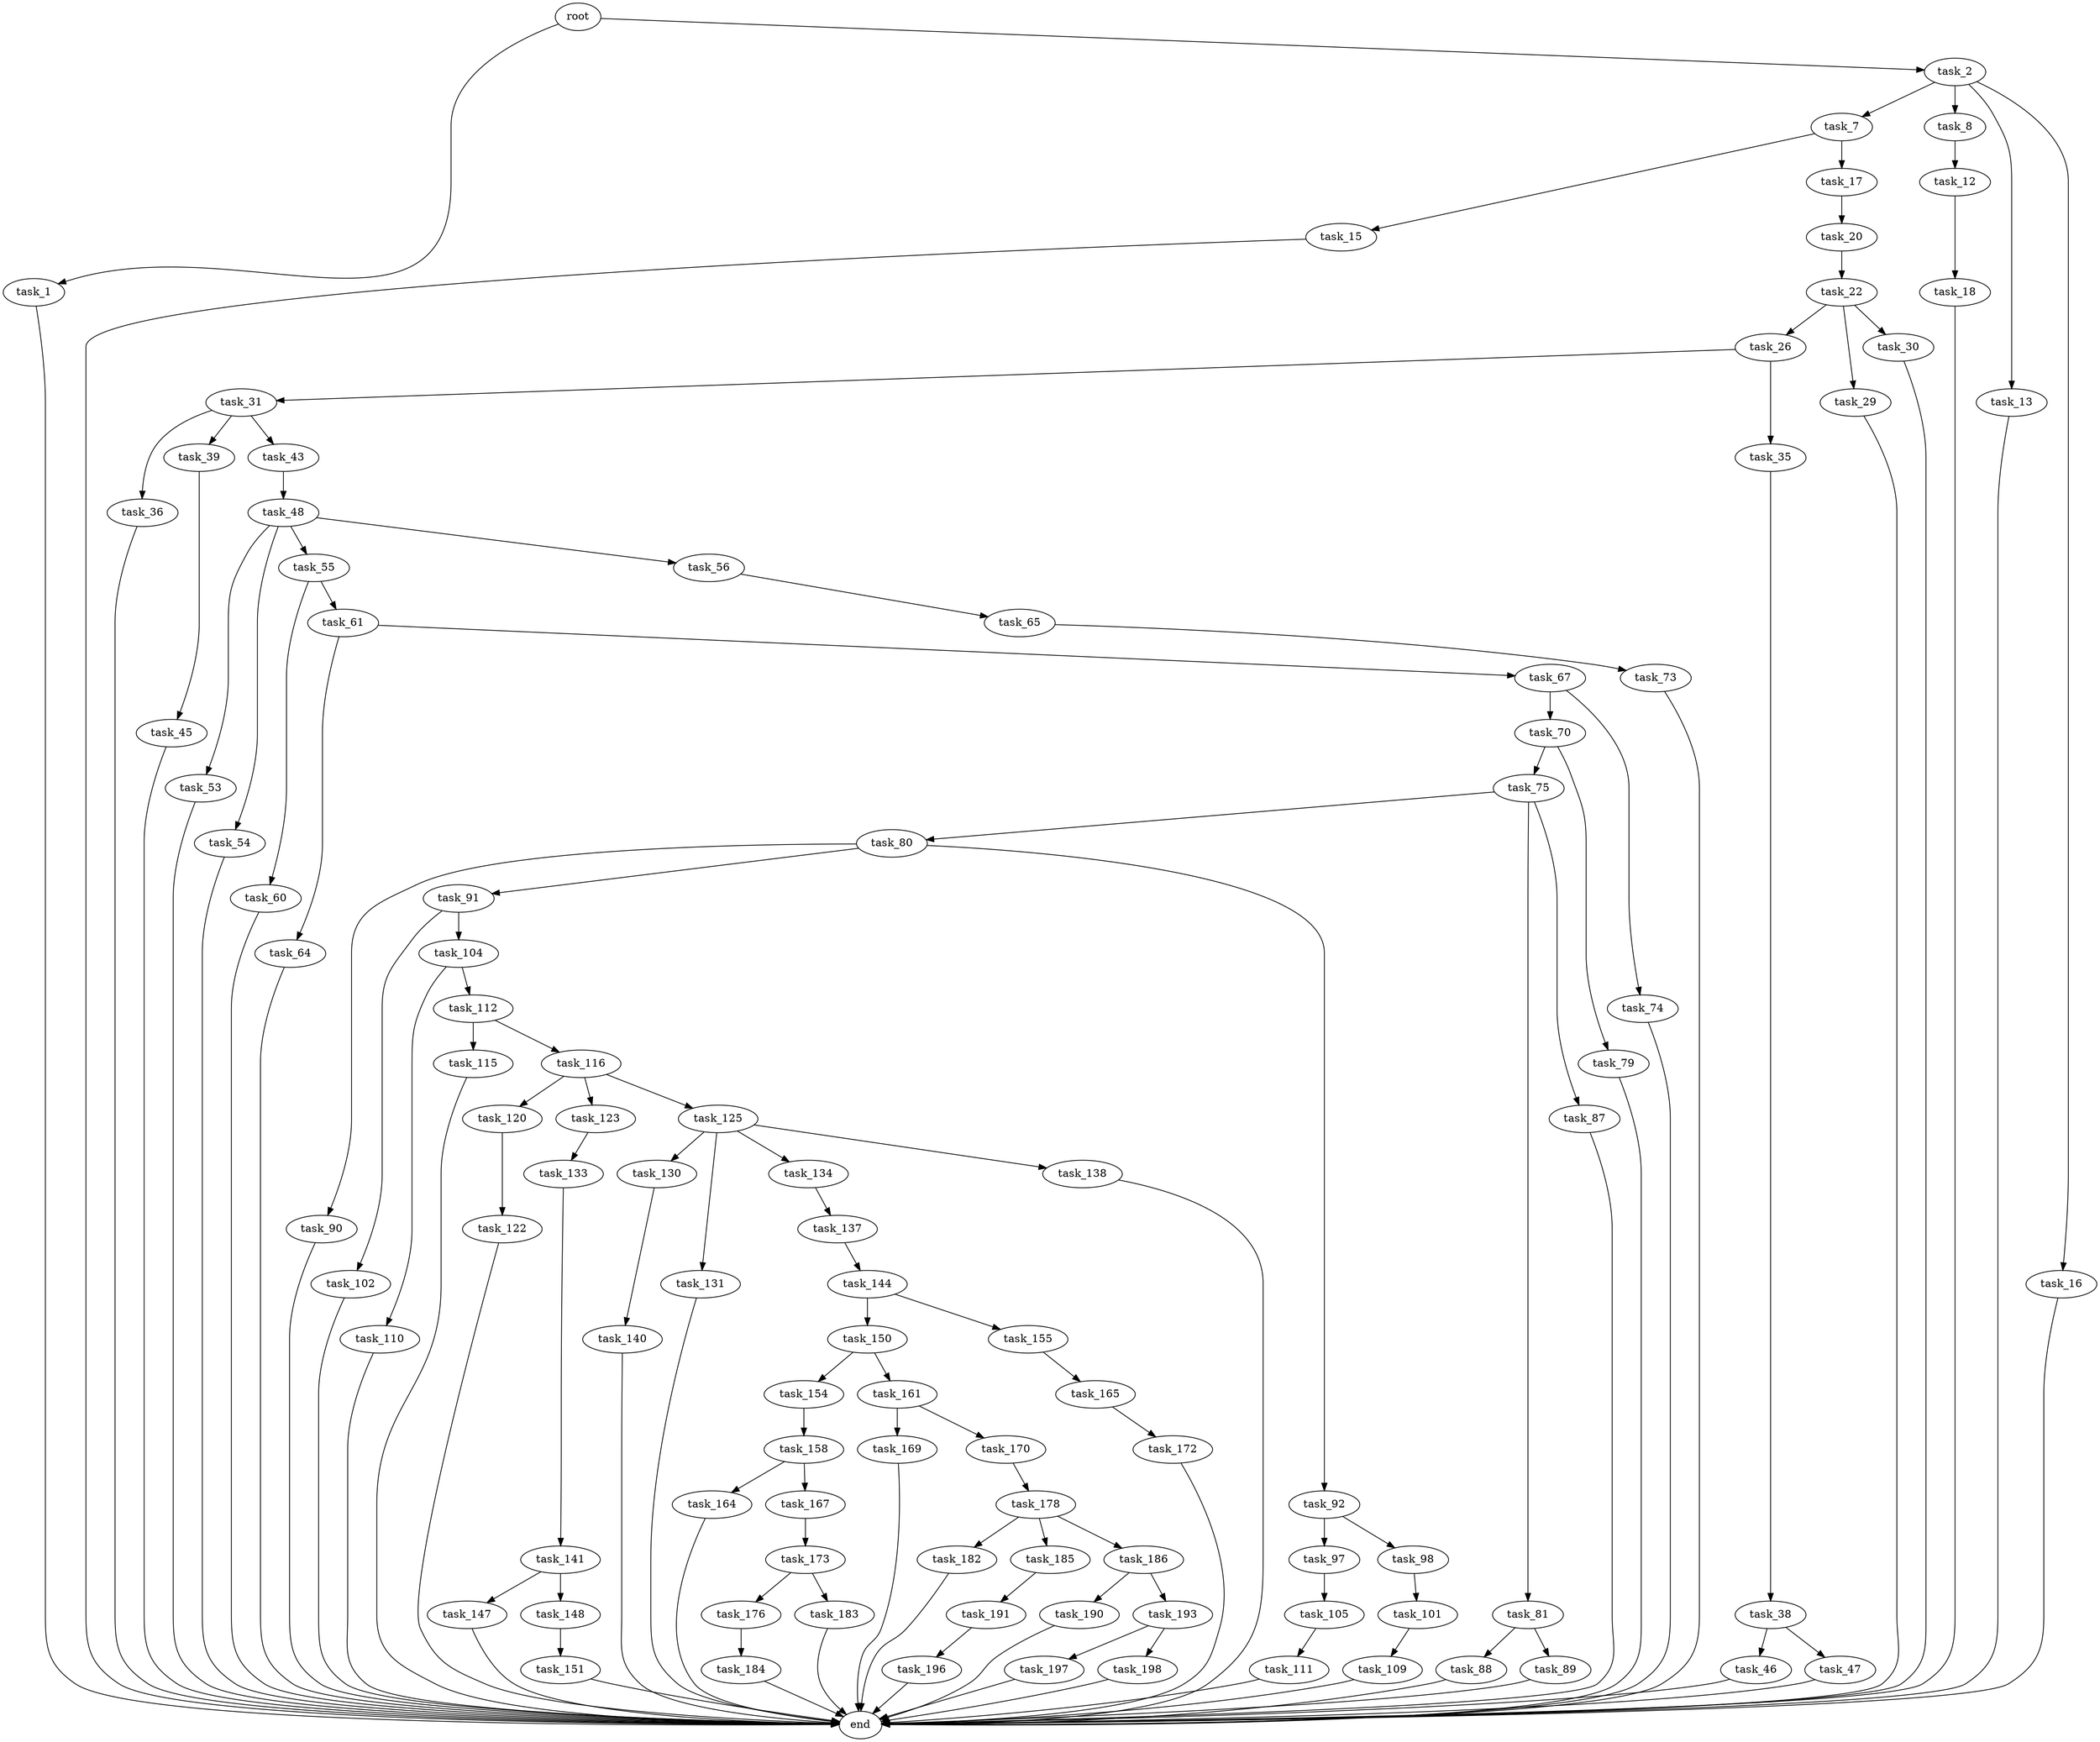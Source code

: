 digraph G {
  root [size="0.000000"];
  task_1 [size="89966693028.000000"];
  task_2 [size="708408516850.000000"];
  task_7 [size="6187742467.000000"];
  task_8 [size="134217728000.000000"];
  task_12 [size="435311483936.000000"];
  task_13 [size="2119426754.000000"];
  task_15 [size="29911647515.000000"];
  task_16 [size="71078025776.000000"];
  task_17 [size="18483779548.000000"];
  task_18 [size="13386551480.000000"];
  task_20 [size="97531807225.000000"];
  task_22 [size="24523747752.000000"];
  task_26 [size="948125158588.000000"];
  task_29 [size="68719476736.000000"];
  task_30 [size="351820662112.000000"];
  task_31 [size="8589934592.000000"];
  task_35 [size="87378244651.000000"];
  task_36 [size="368293445632.000000"];
  task_38 [size="8589934592.000000"];
  task_39 [size="8589934592.000000"];
  task_43 [size="68719476736.000000"];
  task_45 [size="34607419951.000000"];
  task_46 [size="8589934592.000000"];
  task_47 [size="46751165217.000000"];
  task_48 [size="39932387265.000000"];
  task_53 [size="782757789696.000000"];
  task_54 [size="549755813888.000000"];
  task_55 [size="782757789696.000000"];
  task_56 [size="890754961.000000"];
  task_60 [size="1751435827.000000"];
  task_61 [size="782757789696.000000"];
  task_64 [size="68719476736.000000"];
  task_65 [size="3836094022.000000"];
  task_67 [size="8589934592.000000"];
  task_70 [size="26626506531.000000"];
  task_73 [size="134217728000.000000"];
  task_74 [size="8589934592.000000"];
  task_75 [size="8589934592.000000"];
  task_79 [size="12547229760.000000"];
  task_80 [size="8589934592.000000"];
  task_81 [size="28991029248.000000"];
  task_87 [size="773212431116.000000"];
  task_88 [size="1927110153.000000"];
  task_89 [size="28991029248.000000"];
  task_90 [size="94472738757.000000"];
  task_91 [size="36717987060.000000"];
  task_92 [size="231928233984.000000"];
  task_97 [size="782757789696.000000"];
  task_98 [size="497535421515.000000"];
  task_101 [size="782757789696.000000"];
  task_102 [size="2599981731.000000"];
  task_104 [size="581297284306.000000"];
  task_105 [size="522666152277.000000"];
  task_109 [size="782757789696.000000"];
  task_110 [size="6224296865.000000"];
  task_111 [size="1778468268.000000"];
  task_112 [size="1073741824000.000000"];
  task_115 [size="1073741824000.000000"];
  task_116 [size="1073741824000.000000"];
  task_120 [size="368293445632.000000"];
  task_122 [size="1073741824000.000000"];
  task_123 [size="326005040416.000000"];
  task_125 [size="549755813888.000000"];
  task_130 [size="182890955467.000000"];
  task_131 [size="173126434495.000000"];
  task_133 [size="1073741824000.000000"];
  task_134 [size="1073741824000.000000"];
  task_137 [size="7575420178.000000"];
  task_138 [size="368293445632.000000"];
  task_140 [size="13878873637.000000"];
  task_141 [size="62497682030.000000"];
  task_144 [size="3865054030.000000"];
  task_147 [size="16528052750.000000"];
  task_148 [size="15578185089.000000"];
  task_150 [size="231928233984.000000"];
  task_151 [size="4512312566.000000"];
  task_154 [size="28991029248.000000"];
  task_155 [size="987593429359.000000"];
  task_158 [size="549755813888.000000"];
  task_161 [size="555501320583.000000"];
  task_164 [size="452740078288.000000"];
  task_165 [size="18452761622.000000"];
  task_167 [size="755388150919.000000"];
  task_169 [size="20200229915.000000"];
  task_170 [size="368293445632.000000"];
  task_172 [size="61975274093.000000"];
  task_173 [size="36576280679.000000"];
  task_176 [size="521436289198.000000"];
  task_178 [size="13696245658.000000"];
  task_182 [size="782757789696.000000"];
  task_183 [size="4717451233.000000"];
  task_184 [size="8589934592.000000"];
  task_185 [size="782757789696.000000"];
  task_186 [size="8589934592.000000"];
  task_190 [size="662763783879.000000"];
  task_191 [size="632883595243.000000"];
  task_193 [size="782757789696.000000"];
  task_196 [size="200841663310.000000"];
  task_197 [size="134217728000.000000"];
  task_198 [size="231928233984.000000"];
  end [size="0.000000"];

  root -> task_1 [size="1.000000"];
  root -> task_2 [size="1.000000"];
  task_1 -> end [size="1.000000"];
  task_2 -> task_7 [size="536870912.000000"];
  task_2 -> task_8 [size="536870912.000000"];
  task_2 -> task_13 [size="536870912.000000"];
  task_2 -> task_16 [size="536870912.000000"];
  task_7 -> task_15 [size="301989888.000000"];
  task_7 -> task_17 [size="301989888.000000"];
  task_8 -> task_12 [size="209715200.000000"];
  task_12 -> task_18 [size="301989888.000000"];
  task_13 -> end [size="1.000000"];
  task_15 -> end [size="1.000000"];
  task_16 -> end [size="1.000000"];
  task_17 -> task_20 [size="411041792.000000"];
  task_18 -> end [size="1.000000"];
  task_20 -> task_22 [size="75497472.000000"];
  task_22 -> task_26 [size="411041792.000000"];
  task_22 -> task_29 [size="411041792.000000"];
  task_22 -> task_30 [size="411041792.000000"];
  task_26 -> task_31 [size="838860800.000000"];
  task_26 -> task_35 [size="838860800.000000"];
  task_29 -> end [size="1.000000"];
  task_30 -> end [size="1.000000"];
  task_31 -> task_36 [size="33554432.000000"];
  task_31 -> task_39 [size="33554432.000000"];
  task_31 -> task_43 [size="33554432.000000"];
  task_35 -> task_38 [size="75497472.000000"];
  task_36 -> end [size="1.000000"];
  task_38 -> task_46 [size="33554432.000000"];
  task_38 -> task_47 [size="33554432.000000"];
  task_39 -> task_45 [size="33554432.000000"];
  task_43 -> task_48 [size="134217728.000000"];
  task_45 -> end [size="1.000000"];
  task_46 -> end [size="1.000000"];
  task_47 -> end [size="1.000000"];
  task_48 -> task_53 [size="134217728.000000"];
  task_48 -> task_54 [size="134217728.000000"];
  task_48 -> task_55 [size="134217728.000000"];
  task_48 -> task_56 [size="134217728.000000"];
  task_53 -> end [size="1.000000"];
  task_54 -> end [size="1.000000"];
  task_55 -> task_60 [size="679477248.000000"];
  task_55 -> task_61 [size="679477248.000000"];
  task_56 -> task_65 [size="75497472.000000"];
  task_60 -> end [size="1.000000"];
  task_61 -> task_64 [size="679477248.000000"];
  task_61 -> task_67 [size="679477248.000000"];
  task_64 -> end [size="1.000000"];
  task_65 -> task_73 [size="209715200.000000"];
  task_67 -> task_70 [size="33554432.000000"];
  task_67 -> task_74 [size="33554432.000000"];
  task_70 -> task_75 [size="838860800.000000"];
  task_70 -> task_79 [size="838860800.000000"];
  task_73 -> end [size="1.000000"];
  task_74 -> end [size="1.000000"];
  task_75 -> task_80 [size="33554432.000000"];
  task_75 -> task_81 [size="33554432.000000"];
  task_75 -> task_87 [size="33554432.000000"];
  task_79 -> end [size="1.000000"];
  task_80 -> task_90 [size="33554432.000000"];
  task_80 -> task_91 [size="33554432.000000"];
  task_80 -> task_92 [size="33554432.000000"];
  task_81 -> task_88 [size="75497472.000000"];
  task_81 -> task_89 [size="75497472.000000"];
  task_87 -> end [size="1.000000"];
  task_88 -> end [size="1.000000"];
  task_89 -> end [size="1.000000"];
  task_90 -> end [size="1.000000"];
  task_91 -> task_102 [size="33554432.000000"];
  task_91 -> task_104 [size="33554432.000000"];
  task_92 -> task_97 [size="301989888.000000"];
  task_92 -> task_98 [size="301989888.000000"];
  task_97 -> task_105 [size="679477248.000000"];
  task_98 -> task_101 [size="838860800.000000"];
  task_101 -> task_109 [size="679477248.000000"];
  task_102 -> end [size="1.000000"];
  task_104 -> task_110 [size="411041792.000000"];
  task_104 -> task_112 [size="411041792.000000"];
  task_105 -> task_111 [size="411041792.000000"];
  task_109 -> end [size="1.000000"];
  task_110 -> end [size="1.000000"];
  task_111 -> end [size="1.000000"];
  task_112 -> task_115 [size="838860800.000000"];
  task_112 -> task_116 [size="838860800.000000"];
  task_115 -> end [size="1.000000"];
  task_116 -> task_120 [size="838860800.000000"];
  task_116 -> task_123 [size="838860800.000000"];
  task_116 -> task_125 [size="838860800.000000"];
  task_120 -> task_122 [size="411041792.000000"];
  task_122 -> end [size="1.000000"];
  task_123 -> task_133 [size="536870912.000000"];
  task_125 -> task_130 [size="536870912.000000"];
  task_125 -> task_131 [size="536870912.000000"];
  task_125 -> task_134 [size="536870912.000000"];
  task_125 -> task_138 [size="536870912.000000"];
  task_130 -> task_140 [size="134217728.000000"];
  task_131 -> end [size="1.000000"];
  task_133 -> task_141 [size="838860800.000000"];
  task_134 -> task_137 [size="838860800.000000"];
  task_137 -> task_144 [size="838860800.000000"];
  task_138 -> end [size="1.000000"];
  task_140 -> end [size="1.000000"];
  task_141 -> task_147 [size="134217728.000000"];
  task_141 -> task_148 [size="134217728.000000"];
  task_144 -> task_150 [size="301989888.000000"];
  task_144 -> task_155 [size="301989888.000000"];
  task_147 -> end [size="1.000000"];
  task_148 -> task_151 [size="679477248.000000"];
  task_150 -> task_154 [size="301989888.000000"];
  task_150 -> task_161 [size="301989888.000000"];
  task_151 -> end [size="1.000000"];
  task_154 -> task_158 [size="75497472.000000"];
  task_155 -> task_165 [size="679477248.000000"];
  task_158 -> task_164 [size="536870912.000000"];
  task_158 -> task_167 [size="536870912.000000"];
  task_161 -> task_169 [size="679477248.000000"];
  task_161 -> task_170 [size="679477248.000000"];
  task_164 -> end [size="1.000000"];
  task_165 -> task_172 [size="536870912.000000"];
  task_167 -> task_173 [size="536870912.000000"];
  task_169 -> end [size="1.000000"];
  task_170 -> task_178 [size="411041792.000000"];
  task_172 -> end [size="1.000000"];
  task_173 -> task_176 [size="838860800.000000"];
  task_173 -> task_183 [size="838860800.000000"];
  task_176 -> task_184 [size="536870912.000000"];
  task_178 -> task_182 [size="301989888.000000"];
  task_178 -> task_185 [size="301989888.000000"];
  task_178 -> task_186 [size="301989888.000000"];
  task_182 -> end [size="1.000000"];
  task_183 -> end [size="1.000000"];
  task_184 -> end [size="1.000000"];
  task_185 -> task_191 [size="679477248.000000"];
  task_186 -> task_190 [size="33554432.000000"];
  task_186 -> task_193 [size="33554432.000000"];
  task_190 -> end [size="1.000000"];
  task_191 -> task_196 [size="679477248.000000"];
  task_193 -> task_197 [size="679477248.000000"];
  task_193 -> task_198 [size="679477248.000000"];
  task_196 -> end [size="1.000000"];
  task_197 -> end [size="1.000000"];
  task_198 -> end [size="1.000000"];
}
